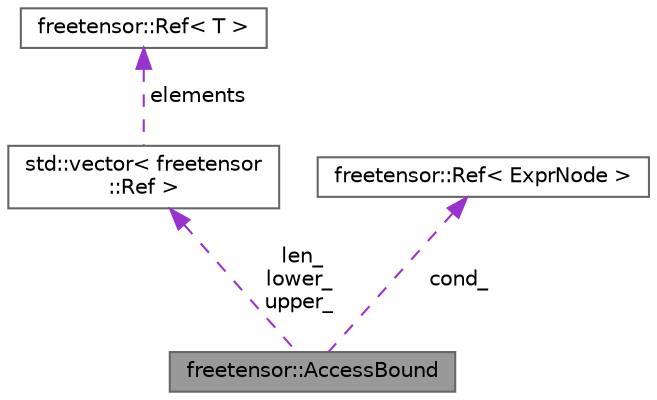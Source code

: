 digraph "freetensor::AccessBound"
{
 // LATEX_PDF_SIZE
  bgcolor="transparent";
  edge [fontname=Helvetica,fontsize=10,labelfontname=Helvetica,labelfontsize=10];
  node [fontname=Helvetica,fontsize=10,shape=box,height=0.2,width=0.4];
  Node1 [label="freetensor::AccessBound",height=0.2,width=0.4,color="gray40", fillcolor="grey60", style="filled", fontcolor="black",tooltip=" "];
  Node2 -> Node1 [dir="back",color="darkorchid3",style="dashed",label=" len_\nlower_\nupper_" ];
  Node2 [label="std::vector\< freetensor\l::Ref \>",height=0.2,width=0.4,color="gray40", fillcolor="white", style="filled",tooltip=" "];
  Node3 -> Node2 [dir="back",color="darkorchid3",style="dashed",label=" elements" ];
  Node3 [label="freetensor::Ref\< T \>",height=0.2,width=0.4,color="gray40", fillcolor="white", style="filled",URL="$classfreetensor_1_1Ref.html",tooltip=" "];
  Node4 -> Node1 [dir="back",color="darkorchid3",style="dashed",label=" cond_" ];
  Node4 [label="freetensor::Ref\< ExprNode \>",height=0.2,width=0.4,color="gray40", fillcolor="white", style="filled",URL="$classfreetensor_1_1Ref.html",tooltip=" "];
}
